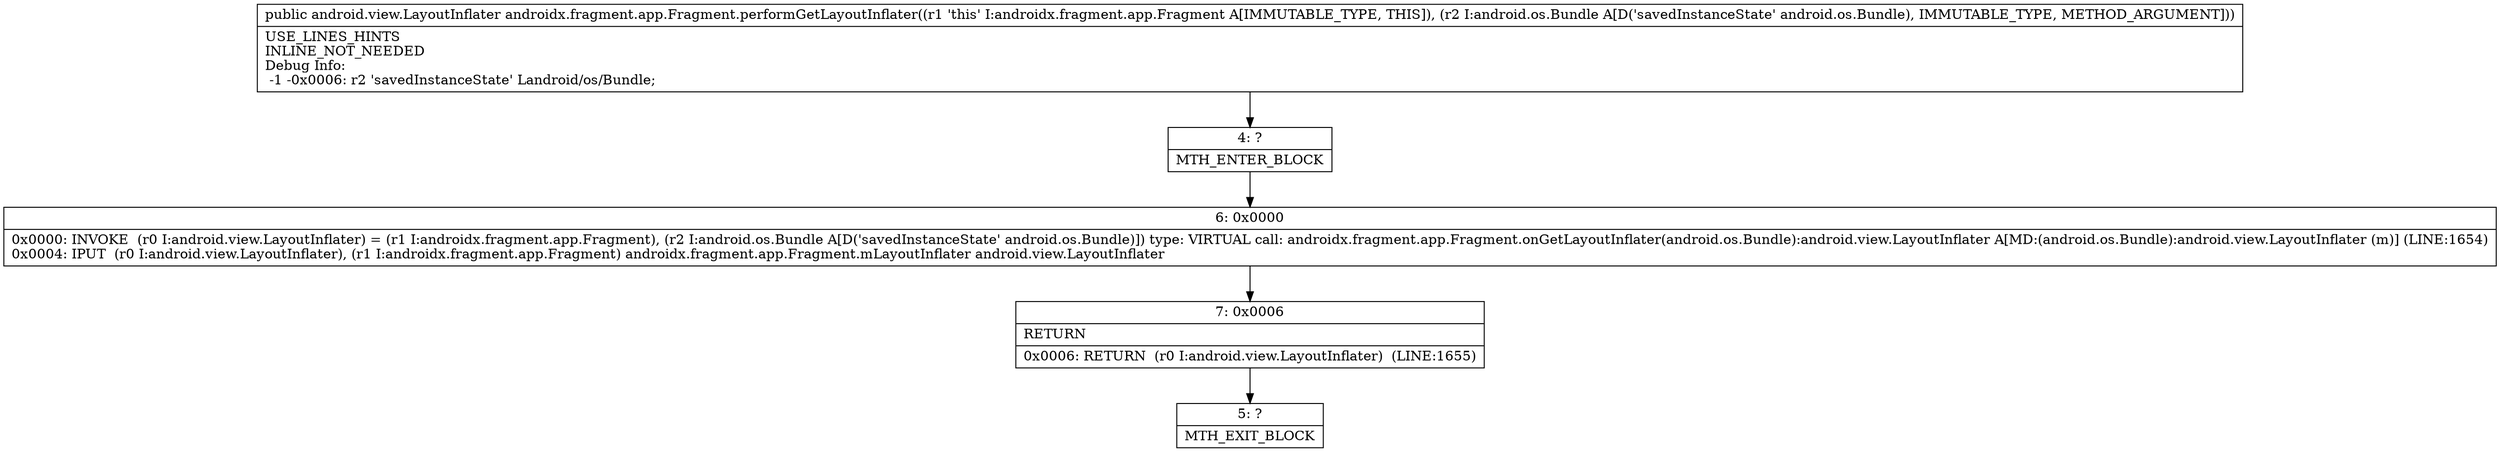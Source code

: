 digraph "CFG forandroidx.fragment.app.Fragment.performGetLayoutInflater(Landroid\/os\/Bundle;)Landroid\/view\/LayoutInflater;" {
Node_4 [shape=record,label="{4\:\ ?|MTH_ENTER_BLOCK\l}"];
Node_6 [shape=record,label="{6\:\ 0x0000|0x0000: INVOKE  (r0 I:android.view.LayoutInflater) = (r1 I:androidx.fragment.app.Fragment), (r2 I:android.os.Bundle A[D('savedInstanceState' android.os.Bundle)]) type: VIRTUAL call: androidx.fragment.app.Fragment.onGetLayoutInflater(android.os.Bundle):android.view.LayoutInflater A[MD:(android.os.Bundle):android.view.LayoutInflater (m)] (LINE:1654)\l0x0004: IPUT  (r0 I:android.view.LayoutInflater), (r1 I:androidx.fragment.app.Fragment) androidx.fragment.app.Fragment.mLayoutInflater android.view.LayoutInflater \l}"];
Node_7 [shape=record,label="{7\:\ 0x0006|RETURN\l|0x0006: RETURN  (r0 I:android.view.LayoutInflater)  (LINE:1655)\l}"];
Node_5 [shape=record,label="{5\:\ ?|MTH_EXIT_BLOCK\l}"];
MethodNode[shape=record,label="{public android.view.LayoutInflater androidx.fragment.app.Fragment.performGetLayoutInflater((r1 'this' I:androidx.fragment.app.Fragment A[IMMUTABLE_TYPE, THIS]), (r2 I:android.os.Bundle A[D('savedInstanceState' android.os.Bundle), IMMUTABLE_TYPE, METHOD_ARGUMENT]))  | USE_LINES_HINTS\lINLINE_NOT_NEEDED\lDebug Info:\l  \-1 \-0x0006: r2 'savedInstanceState' Landroid\/os\/Bundle;\l}"];
MethodNode -> Node_4;Node_4 -> Node_6;
Node_6 -> Node_7;
Node_7 -> Node_5;
}

